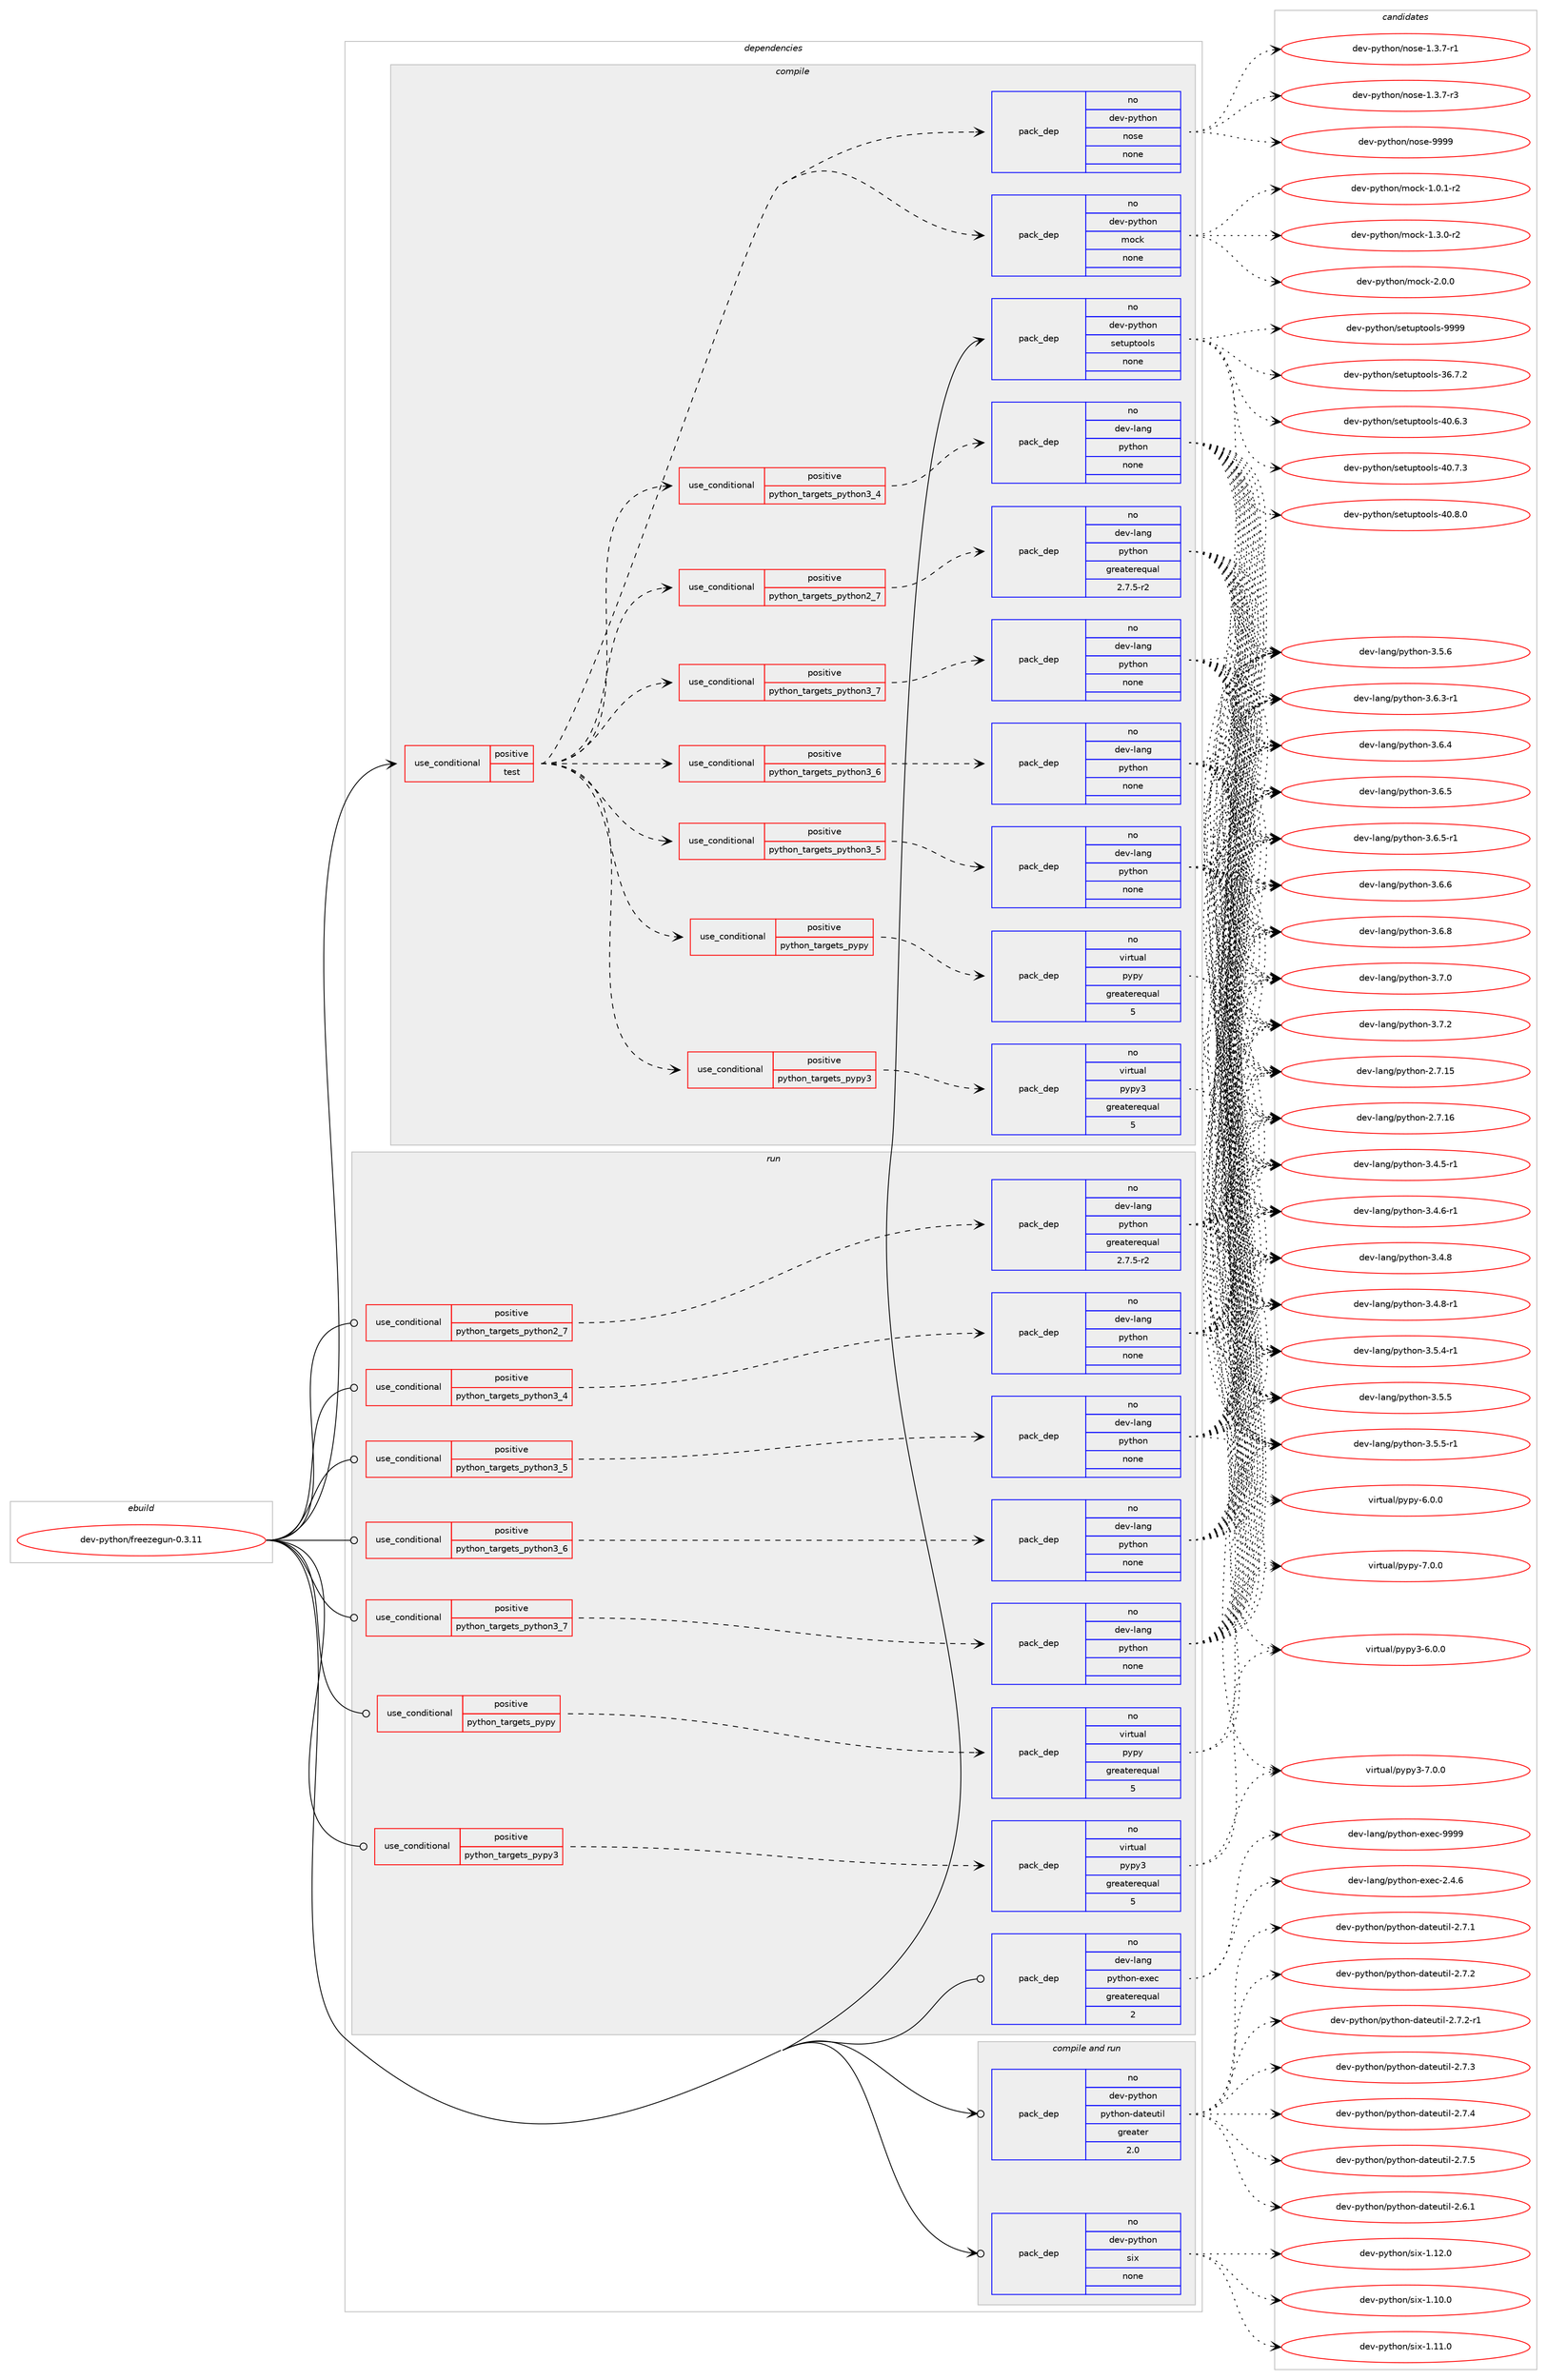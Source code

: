 digraph prolog {

# *************
# Graph options
# *************

newrank=true;
concentrate=true;
compound=true;
graph [rankdir=LR,fontname=Helvetica,fontsize=10,ranksep=1.5];#, ranksep=2.5, nodesep=0.2];
edge  [arrowhead=vee];
node  [fontname=Helvetica,fontsize=10];

# **********
# The ebuild
# **********

subgraph cluster_leftcol {
color=gray;
rank=same;
label=<<i>ebuild</i>>;
id [label="dev-python/freezegun-0.3.11", color=red, width=4, href="../dev-python/freezegun-0.3.11.svg"];
}

# ****************
# The dependencies
# ****************

subgraph cluster_midcol {
color=gray;
label=<<i>dependencies</i>>;
subgraph cluster_compile {
fillcolor="#eeeeee";
style=filled;
label=<<i>compile</i>>;
subgraph cond374688 {
dependency1410387 [label=<<TABLE BORDER="0" CELLBORDER="1" CELLSPACING="0" CELLPADDING="4"><TR><TD ROWSPAN="3" CELLPADDING="10">use_conditional</TD></TR><TR><TD>positive</TD></TR><TR><TD>test</TD></TR></TABLE>>, shape=none, color=red];
subgraph cond374689 {
dependency1410388 [label=<<TABLE BORDER="0" CELLBORDER="1" CELLSPACING="0" CELLPADDING="4"><TR><TD ROWSPAN="3" CELLPADDING="10">use_conditional</TD></TR><TR><TD>positive</TD></TR><TR><TD>python_targets_pypy</TD></TR></TABLE>>, shape=none, color=red];
subgraph pack1012440 {
dependency1410389 [label=<<TABLE BORDER="0" CELLBORDER="1" CELLSPACING="0" CELLPADDING="4" WIDTH="220"><TR><TD ROWSPAN="6" CELLPADDING="30">pack_dep</TD></TR><TR><TD WIDTH="110">no</TD></TR><TR><TD>virtual</TD></TR><TR><TD>pypy</TD></TR><TR><TD>greaterequal</TD></TR><TR><TD>5</TD></TR></TABLE>>, shape=none, color=blue];
}
dependency1410388:e -> dependency1410389:w [weight=20,style="dashed",arrowhead="vee"];
}
dependency1410387:e -> dependency1410388:w [weight=20,style="dashed",arrowhead="vee"];
subgraph cond374690 {
dependency1410390 [label=<<TABLE BORDER="0" CELLBORDER="1" CELLSPACING="0" CELLPADDING="4"><TR><TD ROWSPAN="3" CELLPADDING="10">use_conditional</TD></TR><TR><TD>positive</TD></TR><TR><TD>python_targets_pypy3</TD></TR></TABLE>>, shape=none, color=red];
subgraph pack1012441 {
dependency1410391 [label=<<TABLE BORDER="0" CELLBORDER="1" CELLSPACING="0" CELLPADDING="4" WIDTH="220"><TR><TD ROWSPAN="6" CELLPADDING="30">pack_dep</TD></TR><TR><TD WIDTH="110">no</TD></TR><TR><TD>virtual</TD></TR><TR><TD>pypy3</TD></TR><TR><TD>greaterequal</TD></TR><TR><TD>5</TD></TR></TABLE>>, shape=none, color=blue];
}
dependency1410390:e -> dependency1410391:w [weight=20,style="dashed",arrowhead="vee"];
}
dependency1410387:e -> dependency1410390:w [weight=20,style="dashed",arrowhead="vee"];
subgraph cond374691 {
dependency1410392 [label=<<TABLE BORDER="0" CELLBORDER="1" CELLSPACING="0" CELLPADDING="4"><TR><TD ROWSPAN="3" CELLPADDING="10">use_conditional</TD></TR><TR><TD>positive</TD></TR><TR><TD>python_targets_python2_7</TD></TR></TABLE>>, shape=none, color=red];
subgraph pack1012442 {
dependency1410393 [label=<<TABLE BORDER="0" CELLBORDER="1" CELLSPACING="0" CELLPADDING="4" WIDTH="220"><TR><TD ROWSPAN="6" CELLPADDING="30">pack_dep</TD></TR><TR><TD WIDTH="110">no</TD></TR><TR><TD>dev-lang</TD></TR><TR><TD>python</TD></TR><TR><TD>greaterequal</TD></TR><TR><TD>2.7.5-r2</TD></TR></TABLE>>, shape=none, color=blue];
}
dependency1410392:e -> dependency1410393:w [weight=20,style="dashed",arrowhead="vee"];
}
dependency1410387:e -> dependency1410392:w [weight=20,style="dashed",arrowhead="vee"];
subgraph cond374692 {
dependency1410394 [label=<<TABLE BORDER="0" CELLBORDER="1" CELLSPACING="0" CELLPADDING="4"><TR><TD ROWSPAN="3" CELLPADDING="10">use_conditional</TD></TR><TR><TD>positive</TD></TR><TR><TD>python_targets_python3_4</TD></TR></TABLE>>, shape=none, color=red];
subgraph pack1012443 {
dependency1410395 [label=<<TABLE BORDER="0" CELLBORDER="1" CELLSPACING="0" CELLPADDING="4" WIDTH="220"><TR><TD ROWSPAN="6" CELLPADDING="30">pack_dep</TD></TR><TR><TD WIDTH="110">no</TD></TR><TR><TD>dev-lang</TD></TR><TR><TD>python</TD></TR><TR><TD>none</TD></TR><TR><TD></TD></TR></TABLE>>, shape=none, color=blue];
}
dependency1410394:e -> dependency1410395:w [weight=20,style="dashed",arrowhead="vee"];
}
dependency1410387:e -> dependency1410394:w [weight=20,style="dashed",arrowhead="vee"];
subgraph cond374693 {
dependency1410396 [label=<<TABLE BORDER="0" CELLBORDER="1" CELLSPACING="0" CELLPADDING="4"><TR><TD ROWSPAN="3" CELLPADDING="10">use_conditional</TD></TR><TR><TD>positive</TD></TR><TR><TD>python_targets_python3_5</TD></TR></TABLE>>, shape=none, color=red];
subgraph pack1012444 {
dependency1410397 [label=<<TABLE BORDER="0" CELLBORDER="1" CELLSPACING="0" CELLPADDING="4" WIDTH="220"><TR><TD ROWSPAN="6" CELLPADDING="30">pack_dep</TD></TR><TR><TD WIDTH="110">no</TD></TR><TR><TD>dev-lang</TD></TR><TR><TD>python</TD></TR><TR><TD>none</TD></TR><TR><TD></TD></TR></TABLE>>, shape=none, color=blue];
}
dependency1410396:e -> dependency1410397:w [weight=20,style="dashed",arrowhead="vee"];
}
dependency1410387:e -> dependency1410396:w [weight=20,style="dashed",arrowhead="vee"];
subgraph cond374694 {
dependency1410398 [label=<<TABLE BORDER="0" CELLBORDER="1" CELLSPACING="0" CELLPADDING="4"><TR><TD ROWSPAN="3" CELLPADDING="10">use_conditional</TD></TR><TR><TD>positive</TD></TR><TR><TD>python_targets_python3_6</TD></TR></TABLE>>, shape=none, color=red];
subgraph pack1012445 {
dependency1410399 [label=<<TABLE BORDER="0" CELLBORDER="1" CELLSPACING="0" CELLPADDING="4" WIDTH="220"><TR><TD ROWSPAN="6" CELLPADDING="30">pack_dep</TD></TR><TR><TD WIDTH="110">no</TD></TR><TR><TD>dev-lang</TD></TR><TR><TD>python</TD></TR><TR><TD>none</TD></TR><TR><TD></TD></TR></TABLE>>, shape=none, color=blue];
}
dependency1410398:e -> dependency1410399:w [weight=20,style="dashed",arrowhead="vee"];
}
dependency1410387:e -> dependency1410398:w [weight=20,style="dashed",arrowhead="vee"];
subgraph cond374695 {
dependency1410400 [label=<<TABLE BORDER="0" CELLBORDER="1" CELLSPACING="0" CELLPADDING="4"><TR><TD ROWSPAN="3" CELLPADDING="10">use_conditional</TD></TR><TR><TD>positive</TD></TR><TR><TD>python_targets_python3_7</TD></TR></TABLE>>, shape=none, color=red];
subgraph pack1012446 {
dependency1410401 [label=<<TABLE BORDER="0" CELLBORDER="1" CELLSPACING="0" CELLPADDING="4" WIDTH="220"><TR><TD ROWSPAN="6" CELLPADDING="30">pack_dep</TD></TR><TR><TD WIDTH="110">no</TD></TR><TR><TD>dev-lang</TD></TR><TR><TD>python</TD></TR><TR><TD>none</TD></TR><TR><TD></TD></TR></TABLE>>, shape=none, color=blue];
}
dependency1410400:e -> dependency1410401:w [weight=20,style="dashed",arrowhead="vee"];
}
dependency1410387:e -> dependency1410400:w [weight=20,style="dashed",arrowhead="vee"];
subgraph pack1012447 {
dependency1410402 [label=<<TABLE BORDER="0" CELLBORDER="1" CELLSPACING="0" CELLPADDING="4" WIDTH="220"><TR><TD ROWSPAN="6" CELLPADDING="30">pack_dep</TD></TR><TR><TD WIDTH="110">no</TD></TR><TR><TD>dev-python</TD></TR><TR><TD>mock</TD></TR><TR><TD>none</TD></TR><TR><TD></TD></TR></TABLE>>, shape=none, color=blue];
}
dependency1410387:e -> dependency1410402:w [weight=20,style="dashed",arrowhead="vee"];
subgraph pack1012448 {
dependency1410403 [label=<<TABLE BORDER="0" CELLBORDER="1" CELLSPACING="0" CELLPADDING="4" WIDTH="220"><TR><TD ROWSPAN="6" CELLPADDING="30">pack_dep</TD></TR><TR><TD WIDTH="110">no</TD></TR><TR><TD>dev-python</TD></TR><TR><TD>nose</TD></TR><TR><TD>none</TD></TR><TR><TD></TD></TR></TABLE>>, shape=none, color=blue];
}
dependency1410387:e -> dependency1410403:w [weight=20,style="dashed",arrowhead="vee"];
}
id:e -> dependency1410387:w [weight=20,style="solid",arrowhead="vee"];
subgraph pack1012449 {
dependency1410404 [label=<<TABLE BORDER="0" CELLBORDER="1" CELLSPACING="0" CELLPADDING="4" WIDTH="220"><TR><TD ROWSPAN="6" CELLPADDING="30">pack_dep</TD></TR><TR><TD WIDTH="110">no</TD></TR><TR><TD>dev-python</TD></TR><TR><TD>setuptools</TD></TR><TR><TD>none</TD></TR><TR><TD></TD></TR></TABLE>>, shape=none, color=blue];
}
id:e -> dependency1410404:w [weight=20,style="solid",arrowhead="vee"];
}
subgraph cluster_compileandrun {
fillcolor="#eeeeee";
style=filled;
label=<<i>compile and run</i>>;
subgraph pack1012450 {
dependency1410405 [label=<<TABLE BORDER="0" CELLBORDER="1" CELLSPACING="0" CELLPADDING="4" WIDTH="220"><TR><TD ROWSPAN="6" CELLPADDING="30">pack_dep</TD></TR><TR><TD WIDTH="110">no</TD></TR><TR><TD>dev-python</TD></TR><TR><TD>python-dateutil</TD></TR><TR><TD>greater</TD></TR><TR><TD>2.0</TD></TR></TABLE>>, shape=none, color=blue];
}
id:e -> dependency1410405:w [weight=20,style="solid",arrowhead="odotvee"];
subgraph pack1012451 {
dependency1410406 [label=<<TABLE BORDER="0" CELLBORDER="1" CELLSPACING="0" CELLPADDING="4" WIDTH="220"><TR><TD ROWSPAN="6" CELLPADDING="30">pack_dep</TD></TR><TR><TD WIDTH="110">no</TD></TR><TR><TD>dev-python</TD></TR><TR><TD>six</TD></TR><TR><TD>none</TD></TR><TR><TD></TD></TR></TABLE>>, shape=none, color=blue];
}
id:e -> dependency1410406:w [weight=20,style="solid",arrowhead="odotvee"];
}
subgraph cluster_run {
fillcolor="#eeeeee";
style=filled;
label=<<i>run</i>>;
subgraph cond374696 {
dependency1410407 [label=<<TABLE BORDER="0" CELLBORDER="1" CELLSPACING="0" CELLPADDING="4"><TR><TD ROWSPAN="3" CELLPADDING="10">use_conditional</TD></TR><TR><TD>positive</TD></TR><TR><TD>python_targets_pypy</TD></TR></TABLE>>, shape=none, color=red];
subgraph pack1012452 {
dependency1410408 [label=<<TABLE BORDER="0" CELLBORDER="1" CELLSPACING="0" CELLPADDING="4" WIDTH="220"><TR><TD ROWSPAN="6" CELLPADDING="30">pack_dep</TD></TR><TR><TD WIDTH="110">no</TD></TR><TR><TD>virtual</TD></TR><TR><TD>pypy</TD></TR><TR><TD>greaterequal</TD></TR><TR><TD>5</TD></TR></TABLE>>, shape=none, color=blue];
}
dependency1410407:e -> dependency1410408:w [weight=20,style="dashed",arrowhead="vee"];
}
id:e -> dependency1410407:w [weight=20,style="solid",arrowhead="odot"];
subgraph cond374697 {
dependency1410409 [label=<<TABLE BORDER="0" CELLBORDER="1" CELLSPACING="0" CELLPADDING="4"><TR><TD ROWSPAN="3" CELLPADDING="10">use_conditional</TD></TR><TR><TD>positive</TD></TR><TR><TD>python_targets_pypy3</TD></TR></TABLE>>, shape=none, color=red];
subgraph pack1012453 {
dependency1410410 [label=<<TABLE BORDER="0" CELLBORDER="1" CELLSPACING="0" CELLPADDING="4" WIDTH="220"><TR><TD ROWSPAN="6" CELLPADDING="30">pack_dep</TD></TR><TR><TD WIDTH="110">no</TD></TR><TR><TD>virtual</TD></TR><TR><TD>pypy3</TD></TR><TR><TD>greaterequal</TD></TR><TR><TD>5</TD></TR></TABLE>>, shape=none, color=blue];
}
dependency1410409:e -> dependency1410410:w [weight=20,style="dashed",arrowhead="vee"];
}
id:e -> dependency1410409:w [weight=20,style="solid",arrowhead="odot"];
subgraph cond374698 {
dependency1410411 [label=<<TABLE BORDER="0" CELLBORDER="1" CELLSPACING="0" CELLPADDING="4"><TR><TD ROWSPAN="3" CELLPADDING="10">use_conditional</TD></TR><TR><TD>positive</TD></TR><TR><TD>python_targets_python2_7</TD></TR></TABLE>>, shape=none, color=red];
subgraph pack1012454 {
dependency1410412 [label=<<TABLE BORDER="0" CELLBORDER="1" CELLSPACING="0" CELLPADDING="4" WIDTH="220"><TR><TD ROWSPAN="6" CELLPADDING="30">pack_dep</TD></TR><TR><TD WIDTH="110">no</TD></TR><TR><TD>dev-lang</TD></TR><TR><TD>python</TD></TR><TR><TD>greaterequal</TD></TR><TR><TD>2.7.5-r2</TD></TR></TABLE>>, shape=none, color=blue];
}
dependency1410411:e -> dependency1410412:w [weight=20,style="dashed",arrowhead="vee"];
}
id:e -> dependency1410411:w [weight=20,style="solid",arrowhead="odot"];
subgraph cond374699 {
dependency1410413 [label=<<TABLE BORDER="0" CELLBORDER="1" CELLSPACING="0" CELLPADDING="4"><TR><TD ROWSPAN="3" CELLPADDING="10">use_conditional</TD></TR><TR><TD>positive</TD></TR><TR><TD>python_targets_python3_4</TD></TR></TABLE>>, shape=none, color=red];
subgraph pack1012455 {
dependency1410414 [label=<<TABLE BORDER="0" CELLBORDER="1" CELLSPACING="0" CELLPADDING="4" WIDTH="220"><TR><TD ROWSPAN="6" CELLPADDING="30">pack_dep</TD></TR><TR><TD WIDTH="110">no</TD></TR><TR><TD>dev-lang</TD></TR><TR><TD>python</TD></TR><TR><TD>none</TD></TR><TR><TD></TD></TR></TABLE>>, shape=none, color=blue];
}
dependency1410413:e -> dependency1410414:w [weight=20,style="dashed",arrowhead="vee"];
}
id:e -> dependency1410413:w [weight=20,style="solid",arrowhead="odot"];
subgraph cond374700 {
dependency1410415 [label=<<TABLE BORDER="0" CELLBORDER="1" CELLSPACING="0" CELLPADDING="4"><TR><TD ROWSPAN="3" CELLPADDING="10">use_conditional</TD></TR><TR><TD>positive</TD></TR><TR><TD>python_targets_python3_5</TD></TR></TABLE>>, shape=none, color=red];
subgraph pack1012456 {
dependency1410416 [label=<<TABLE BORDER="0" CELLBORDER="1" CELLSPACING="0" CELLPADDING="4" WIDTH="220"><TR><TD ROWSPAN="6" CELLPADDING="30">pack_dep</TD></TR><TR><TD WIDTH="110">no</TD></TR><TR><TD>dev-lang</TD></TR><TR><TD>python</TD></TR><TR><TD>none</TD></TR><TR><TD></TD></TR></TABLE>>, shape=none, color=blue];
}
dependency1410415:e -> dependency1410416:w [weight=20,style="dashed",arrowhead="vee"];
}
id:e -> dependency1410415:w [weight=20,style="solid",arrowhead="odot"];
subgraph cond374701 {
dependency1410417 [label=<<TABLE BORDER="0" CELLBORDER="1" CELLSPACING="0" CELLPADDING="4"><TR><TD ROWSPAN="3" CELLPADDING="10">use_conditional</TD></TR><TR><TD>positive</TD></TR><TR><TD>python_targets_python3_6</TD></TR></TABLE>>, shape=none, color=red];
subgraph pack1012457 {
dependency1410418 [label=<<TABLE BORDER="0" CELLBORDER="1" CELLSPACING="0" CELLPADDING="4" WIDTH="220"><TR><TD ROWSPAN="6" CELLPADDING="30">pack_dep</TD></TR><TR><TD WIDTH="110">no</TD></TR><TR><TD>dev-lang</TD></TR><TR><TD>python</TD></TR><TR><TD>none</TD></TR><TR><TD></TD></TR></TABLE>>, shape=none, color=blue];
}
dependency1410417:e -> dependency1410418:w [weight=20,style="dashed",arrowhead="vee"];
}
id:e -> dependency1410417:w [weight=20,style="solid",arrowhead="odot"];
subgraph cond374702 {
dependency1410419 [label=<<TABLE BORDER="0" CELLBORDER="1" CELLSPACING="0" CELLPADDING="4"><TR><TD ROWSPAN="3" CELLPADDING="10">use_conditional</TD></TR><TR><TD>positive</TD></TR><TR><TD>python_targets_python3_7</TD></TR></TABLE>>, shape=none, color=red];
subgraph pack1012458 {
dependency1410420 [label=<<TABLE BORDER="0" CELLBORDER="1" CELLSPACING="0" CELLPADDING="4" WIDTH="220"><TR><TD ROWSPAN="6" CELLPADDING="30">pack_dep</TD></TR><TR><TD WIDTH="110">no</TD></TR><TR><TD>dev-lang</TD></TR><TR><TD>python</TD></TR><TR><TD>none</TD></TR><TR><TD></TD></TR></TABLE>>, shape=none, color=blue];
}
dependency1410419:e -> dependency1410420:w [weight=20,style="dashed",arrowhead="vee"];
}
id:e -> dependency1410419:w [weight=20,style="solid",arrowhead="odot"];
subgraph pack1012459 {
dependency1410421 [label=<<TABLE BORDER="0" CELLBORDER="1" CELLSPACING="0" CELLPADDING="4" WIDTH="220"><TR><TD ROWSPAN="6" CELLPADDING="30">pack_dep</TD></TR><TR><TD WIDTH="110">no</TD></TR><TR><TD>dev-lang</TD></TR><TR><TD>python-exec</TD></TR><TR><TD>greaterequal</TD></TR><TR><TD>2</TD></TR></TABLE>>, shape=none, color=blue];
}
id:e -> dependency1410421:w [weight=20,style="solid",arrowhead="odot"];
}
}

# **************
# The candidates
# **************

subgraph cluster_choices {
rank=same;
color=gray;
label=<<i>candidates</i>>;

subgraph choice1012440 {
color=black;
nodesep=1;
choice1181051141161179710847112121112121455446484648 [label="virtual/pypy-6.0.0", color=red, width=4,href="../virtual/pypy-6.0.0.svg"];
choice1181051141161179710847112121112121455546484648 [label="virtual/pypy-7.0.0", color=red, width=4,href="../virtual/pypy-7.0.0.svg"];
dependency1410389:e -> choice1181051141161179710847112121112121455446484648:w [style=dotted,weight="100"];
dependency1410389:e -> choice1181051141161179710847112121112121455546484648:w [style=dotted,weight="100"];
}
subgraph choice1012441 {
color=black;
nodesep=1;
choice118105114116117971084711212111212151455446484648 [label="virtual/pypy3-6.0.0", color=red, width=4,href="../virtual/pypy3-6.0.0.svg"];
choice118105114116117971084711212111212151455546484648 [label="virtual/pypy3-7.0.0", color=red, width=4,href="../virtual/pypy3-7.0.0.svg"];
dependency1410391:e -> choice118105114116117971084711212111212151455446484648:w [style=dotted,weight="100"];
dependency1410391:e -> choice118105114116117971084711212111212151455546484648:w [style=dotted,weight="100"];
}
subgraph choice1012442 {
color=black;
nodesep=1;
choice10010111845108971101034711212111610411111045504655464953 [label="dev-lang/python-2.7.15", color=red, width=4,href="../dev-lang/python-2.7.15.svg"];
choice10010111845108971101034711212111610411111045504655464954 [label="dev-lang/python-2.7.16", color=red, width=4,href="../dev-lang/python-2.7.16.svg"];
choice1001011184510897110103471121211161041111104551465246534511449 [label="dev-lang/python-3.4.5-r1", color=red, width=4,href="../dev-lang/python-3.4.5-r1.svg"];
choice1001011184510897110103471121211161041111104551465246544511449 [label="dev-lang/python-3.4.6-r1", color=red, width=4,href="../dev-lang/python-3.4.6-r1.svg"];
choice100101118451089711010347112121116104111110455146524656 [label="dev-lang/python-3.4.8", color=red, width=4,href="../dev-lang/python-3.4.8.svg"];
choice1001011184510897110103471121211161041111104551465246564511449 [label="dev-lang/python-3.4.8-r1", color=red, width=4,href="../dev-lang/python-3.4.8-r1.svg"];
choice1001011184510897110103471121211161041111104551465346524511449 [label="dev-lang/python-3.5.4-r1", color=red, width=4,href="../dev-lang/python-3.5.4-r1.svg"];
choice100101118451089711010347112121116104111110455146534653 [label="dev-lang/python-3.5.5", color=red, width=4,href="../dev-lang/python-3.5.5.svg"];
choice1001011184510897110103471121211161041111104551465346534511449 [label="dev-lang/python-3.5.5-r1", color=red, width=4,href="../dev-lang/python-3.5.5-r1.svg"];
choice100101118451089711010347112121116104111110455146534654 [label="dev-lang/python-3.5.6", color=red, width=4,href="../dev-lang/python-3.5.6.svg"];
choice1001011184510897110103471121211161041111104551465446514511449 [label="dev-lang/python-3.6.3-r1", color=red, width=4,href="../dev-lang/python-3.6.3-r1.svg"];
choice100101118451089711010347112121116104111110455146544652 [label="dev-lang/python-3.6.4", color=red, width=4,href="../dev-lang/python-3.6.4.svg"];
choice100101118451089711010347112121116104111110455146544653 [label="dev-lang/python-3.6.5", color=red, width=4,href="../dev-lang/python-3.6.5.svg"];
choice1001011184510897110103471121211161041111104551465446534511449 [label="dev-lang/python-3.6.5-r1", color=red, width=4,href="../dev-lang/python-3.6.5-r1.svg"];
choice100101118451089711010347112121116104111110455146544654 [label="dev-lang/python-3.6.6", color=red, width=4,href="../dev-lang/python-3.6.6.svg"];
choice100101118451089711010347112121116104111110455146544656 [label="dev-lang/python-3.6.8", color=red, width=4,href="../dev-lang/python-3.6.8.svg"];
choice100101118451089711010347112121116104111110455146554648 [label="dev-lang/python-3.7.0", color=red, width=4,href="../dev-lang/python-3.7.0.svg"];
choice100101118451089711010347112121116104111110455146554650 [label="dev-lang/python-3.7.2", color=red, width=4,href="../dev-lang/python-3.7.2.svg"];
dependency1410393:e -> choice10010111845108971101034711212111610411111045504655464953:w [style=dotted,weight="100"];
dependency1410393:e -> choice10010111845108971101034711212111610411111045504655464954:w [style=dotted,weight="100"];
dependency1410393:e -> choice1001011184510897110103471121211161041111104551465246534511449:w [style=dotted,weight="100"];
dependency1410393:e -> choice1001011184510897110103471121211161041111104551465246544511449:w [style=dotted,weight="100"];
dependency1410393:e -> choice100101118451089711010347112121116104111110455146524656:w [style=dotted,weight="100"];
dependency1410393:e -> choice1001011184510897110103471121211161041111104551465246564511449:w [style=dotted,weight="100"];
dependency1410393:e -> choice1001011184510897110103471121211161041111104551465346524511449:w [style=dotted,weight="100"];
dependency1410393:e -> choice100101118451089711010347112121116104111110455146534653:w [style=dotted,weight="100"];
dependency1410393:e -> choice1001011184510897110103471121211161041111104551465346534511449:w [style=dotted,weight="100"];
dependency1410393:e -> choice100101118451089711010347112121116104111110455146534654:w [style=dotted,weight="100"];
dependency1410393:e -> choice1001011184510897110103471121211161041111104551465446514511449:w [style=dotted,weight="100"];
dependency1410393:e -> choice100101118451089711010347112121116104111110455146544652:w [style=dotted,weight="100"];
dependency1410393:e -> choice100101118451089711010347112121116104111110455146544653:w [style=dotted,weight="100"];
dependency1410393:e -> choice1001011184510897110103471121211161041111104551465446534511449:w [style=dotted,weight="100"];
dependency1410393:e -> choice100101118451089711010347112121116104111110455146544654:w [style=dotted,weight="100"];
dependency1410393:e -> choice100101118451089711010347112121116104111110455146544656:w [style=dotted,weight="100"];
dependency1410393:e -> choice100101118451089711010347112121116104111110455146554648:w [style=dotted,weight="100"];
dependency1410393:e -> choice100101118451089711010347112121116104111110455146554650:w [style=dotted,weight="100"];
}
subgraph choice1012443 {
color=black;
nodesep=1;
choice10010111845108971101034711212111610411111045504655464953 [label="dev-lang/python-2.7.15", color=red, width=4,href="../dev-lang/python-2.7.15.svg"];
choice10010111845108971101034711212111610411111045504655464954 [label="dev-lang/python-2.7.16", color=red, width=4,href="../dev-lang/python-2.7.16.svg"];
choice1001011184510897110103471121211161041111104551465246534511449 [label="dev-lang/python-3.4.5-r1", color=red, width=4,href="../dev-lang/python-3.4.5-r1.svg"];
choice1001011184510897110103471121211161041111104551465246544511449 [label="dev-lang/python-3.4.6-r1", color=red, width=4,href="../dev-lang/python-3.4.6-r1.svg"];
choice100101118451089711010347112121116104111110455146524656 [label="dev-lang/python-3.4.8", color=red, width=4,href="../dev-lang/python-3.4.8.svg"];
choice1001011184510897110103471121211161041111104551465246564511449 [label="dev-lang/python-3.4.8-r1", color=red, width=4,href="../dev-lang/python-3.4.8-r1.svg"];
choice1001011184510897110103471121211161041111104551465346524511449 [label="dev-lang/python-3.5.4-r1", color=red, width=4,href="../dev-lang/python-3.5.4-r1.svg"];
choice100101118451089711010347112121116104111110455146534653 [label="dev-lang/python-3.5.5", color=red, width=4,href="../dev-lang/python-3.5.5.svg"];
choice1001011184510897110103471121211161041111104551465346534511449 [label="dev-lang/python-3.5.5-r1", color=red, width=4,href="../dev-lang/python-3.5.5-r1.svg"];
choice100101118451089711010347112121116104111110455146534654 [label="dev-lang/python-3.5.6", color=red, width=4,href="../dev-lang/python-3.5.6.svg"];
choice1001011184510897110103471121211161041111104551465446514511449 [label="dev-lang/python-3.6.3-r1", color=red, width=4,href="../dev-lang/python-3.6.3-r1.svg"];
choice100101118451089711010347112121116104111110455146544652 [label="dev-lang/python-3.6.4", color=red, width=4,href="../dev-lang/python-3.6.4.svg"];
choice100101118451089711010347112121116104111110455146544653 [label="dev-lang/python-3.6.5", color=red, width=4,href="../dev-lang/python-3.6.5.svg"];
choice1001011184510897110103471121211161041111104551465446534511449 [label="dev-lang/python-3.6.5-r1", color=red, width=4,href="../dev-lang/python-3.6.5-r1.svg"];
choice100101118451089711010347112121116104111110455146544654 [label="dev-lang/python-3.6.6", color=red, width=4,href="../dev-lang/python-3.6.6.svg"];
choice100101118451089711010347112121116104111110455146544656 [label="dev-lang/python-3.6.8", color=red, width=4,href="../dev-lang/python-3.6.8.svg"];
choice100101118451089711010347112121116104111110455146554648 [label="dev-lang/python-3.7.0", color=red, width=4,href="../dev-lang/python-3.7.0.svg"];
choice100101118451089711010347112121116104111110455146554650 [label="dev-lang/python-3.7.2", color=red, width=4,href="../dev-lang/python-3.7.2.svg"];
dependency1410395:e -> choice10010111845108971101034711212111610411111045504655464953:w [style=dotted,weight="100"];
dependency1410395:e -> choice10010111845108971101034711212111610411111045504655464954:w [style=dotted,weight="100"];
dependency1410395:e -> choice1001011184510897110103471121211161041111104551465246534511449:w [style=dotted,weight="100"];
dependency1410395:e -> choice1001011184510897110103471121211161041111104551465246544511449:w [style=dotted,weight="100"];
dependency1410395:e -> choice100101118451089711010347112121116104111110455146524656:w [style=dotted,weight="100"];
dependency1410395:e -> choice1001011184510897110103471121211161041111104551465246564511449:w [style=dotted,weight="100"];
dependency1410395:e -> choice1001011184510897110103471121211161041111104551465346524511449:w [style=dotted,weight="100"];
dependency1410395:e -> choice100101118451089711010347112121116104111110455146534653:w [style=dotted,weight="100"];
dependency1410395:e -> choice1001011184510897110103471121211161041111104551465346534511449:w [style=dotted,weight="100"];
dependency1410395:e -> choice100101118451089711010347112121116104111110455146534654:w [style=dotted,weight="100"];
dependency1410395:e -> choice1001011184510897110103471121211161041111104551465446514511449:w [style=dotted,weight="100"];
dependency1410395:e -> choice100101118451089711010347112121116104111110455146544652:w [style=dotted,weight="100"];
dependency1410395:e -> choice100101118451089711010347112121116104111110455146544653:w [style=dotted,weight="100"];
dependency1410395:e -> choice1001011184510897110103471121211161041111104551465446534511449:w [style=dotted,weight="100"];
dependency1410395:e -> choice100101118451089711010347112121116104111110455146544654:w [style=dotted,weight="100"];
dependency1410395:e -> choice100101118451089711010347112121116104111110455146544656:w [style=dotted,weight="100"];
dependency1410395:e -> choice100101118451089711010347112121116104111110455146554648:w [style=dotted,weight="100"];
dependency1410395:e -> choice100101118451089711010347112121116104111110455146554650:w [style=dotted,weight="100"];
}
subgraph choice1012444 {
color=black;
nodesep=1;
choice10010111845108971101034711212111610411111045504655464953 [label="dev-lang/python-2.7.15", color=red, width=4,href="../dev-lang/python-2.7.15.svg"];
choice10010111845108971101034711212111610411111045504655464954 [label="dev-lang/python-2.7.16", color=red, width=4,href="../dev-lang/python-2.7.16.svg"];
choice1001011184510897110103471121211161041111104551465246534511449 [label="dev-lang/python-3.4.5-r1", color=red, width=4,href="../dev-lang/python-3.4.5-r1.svg"];
choice1001011184510897110103471121211161041111104551465246544511449 [label="dev-lang/python-3.4.6-r1", color=red, width=4,href="../dev-lang/python-3.4.6-r1.svg"];
choice100101118451089711010347112121116104111110455146524656 [label="dev-lang/python-3.4.8", color=red, width=4,href="../dev-lang/python-3.4.8.svg"];
choice1001011184510897110103471121211161041111104551465246564511449 [label="dev-lang/python-3.4.8-r1", color=red, width=4,href="../dev-lang/python-3.4.8-r1.svg"];
choice1001011184510897110103471121211161041111104551465346524511449 [label="dev-lang/python-3.5.4-r1", color=red, width=4,href="../dev-lang/python-3.5.4-r1.svg"];
choice100101118451089711010347112121116104111110455146534653 [label="dev-lang/python-3.5.5", color=red, width=4,href="../dev-lang/python-3.5.5.svg"];
choice1001011184510897110103471121211161041111104551465346534511449 [label="dev-lang/python-3.5.5-r1", color=red, width=4,href="../dev-lang/python-3.5.5-r1.svg"];
choice100101118451089711010347112121116104111110455146534654 [label="dev-lang/python-3.5.6", color=red, width=4,href="../dev-lang/python-3.5.6.svg"];
choice1001011184510897110103471121211161041111104551465446514511449 [label="dev-lang/python-3.6.3-r1", color=red, width=4,href="../dev-lang/python-3.6.3-r1.svg"];
choice100101118451089711010347112121116104111110455146544652 [label="dev-lang/python-3.6.4", color=red, width=4,href="../dev-lang/python-3.6.4.svg"];
choice100101118451089711010347112121116104111110455146544653 [label="dev-lang/python-3.6.5", color=red, width=4,href="../dev-lang/python-3.6.5.svg"];
choice1001011184510897110103471121211161041111104551465446534511449 [label="dev-lang/python-3.6.5-r1", color=red, width=4,href="../dev-lang/python-3.6.5-r1.svg"];
choice100101118451089711010347112121116104111110455146544654 [label="dev-lang/python-3.6.6", color=red, width=4,href="../dev-lang/python-3.6.6.svg"];
choice100101118451089711010347112121116104111110455146544656 [label="dev-lang/python-3.6.8", color=red, width=4,href="../dev-lang/python-3.6.8.svg"];
choice100101118451089711010347112121116104111110455146554648 [label="dev-lang/python-3.7.0", color=red, width=4,href="../dev-lang/python-3.7.0.svg"];
choice100101118451089711010347112121116104111110455146554650 [label="dev-lang/python-3.7.2", color=red, width=4,href="../dev-lang/python-3.7.2.svg"];
dependency1410397:e -> choice10010111845108971101034711212111610411111045504655464953:w [style=dotted,weight="100"];
dependency1410397:e -> choice10010111845108971101034711212111610411111045504655464954:w [style=dotted,weight="100"];
dependency1410397:e -> choice1001011184510897110103471121211161041111104551465246534511449:w [style=dotted,weight="100"];
dependency1410397:e -> choice1001011184510897110103471121211161041111104551465246544511449:w [style=dotted,weight="100"];
dependency1410397:e -> choice100101118451089711010347112121116104111110455146524656:w [style=dotted,weight="100"];
dependency1410397:e -> choice1001011184510897110103471121211161041111104551465246564511449:w [style=dotted,weight="100"];
dependency1410397:e -> choice1001011184510897110103471121211161041111104551465346524511449:w [style=dotted,weight="100"];
dependency1410397:e -> choice100101118451089711010347112121116104111110455146534653:w [style=dotted,weight="100"];
dependency1410397:e -> choice1001011184510897110103471121211161041111104551465346534511449:w [style=dotted,weight="100"];
dependency1410397:e -> choice100101118451089711010347112121116104111110455146534654:w [style=dotted,weight="100"];
dependency1410397:e -> choice1001011184510897110103471121211161041111104551465446514511449:w [style=dotted,weight="100"];
dependency1410397:e -> choice100101118451089711010347112121116104111110455146544652:w [style=dotted,weight="100"];
dependency1410397:e -> choice100101118451089711010347112121116104111110455146544653:w [style=dotted,weight="100"];
dependency1410397:e -> choice1001011184510897110103471121211161041111104551465446534511449:w [style=dotted,weight="100"];
dependency1410397:e -> choice100101118451089711010347112121116104111110455146544654:w [style=dotted,weight="100"];
dependency1410397:e -> choice100101118451089711010347112121116104111110455146544656:w [style=dotted,weight="100"];
dependency1410397:e -> choice100101118451089711010347112121116104111110455146554648:w [style=dotted,weight="100"];
dependency1410397:e -> choice100101118451089711010347112121116104111110455146554650:w [style=dotted,weight="100"];
}
subgraph choice1012445 {
color=black;
nodesep=1;
choice10010111845108971101034711212111610411111045504655464953 [label="dev-lang/python-2.7.15", color=red, width=4,href="../dev-lang/python-2.7.15.svg"];
choice10010111845108971101034711212111610411111045504655464954 [label="dev-lang/python-2.7.16", color=red, width=4,href="../dev-lang/python-2.7.16.svg"];
choice1001011184510897110103471121211161041111104551465246534511449 [label="dev-lang/python-3.4.5-r1", color=red, width=4,href="../dev-lang/python-3.4.5-r1.svg"];
choice1001011184510897110103471121211161041111104551465246544511449 [label="dev-lang/python-3.4.6-r1", color=red, width=4,href="../dev-lang/python-3.4.6-r1.svg"];
choice100101118451089711010347112121116104111110455146524656 [label="dev-lang/python-3.4.8", color=red, width=4,href="../dev-lang/python-3.4.8.svg"];
choice1001011184510897110103471121211161041111104551465246564511449 [label="dev-lang/python-3.4.8-r1", color=red, width=4,href="../dev-lang/python-3.4.8-r1.svg"];
choice1001011184510897110103471121211161041111104551465346524511449 [label="dev-lang/python-3.5.4-r1", color=red, width=4,href="../dev-lang/python-3.5.4-r1.svg"];
choice100101118451089711010347112121116104111110455146534653 [label="dev-lang/python-3.5.5", color=red, width=4,href="../dev-lang/python-3.5.5.svg"];
choice1001011184510897110103471121211161041111104551465346534511449 [label="dev-lang/python-3.5.5-r1", color=red, width=4,href="../dev-lang/python-3.5.5-r1.svg"];
choice100101118451089711010347112121116104111110455146534654 [label="dev-lang/python-3.5.6", color=red, width=4,href="../dev-lang/python-3.5.6.svg"];
choice1001011184510897110103471121211161041111104551465446514511449 [label="dev-lang/python-3.6.3-r1", color=red, width=4,href="../dev-lang/python-3.6.3-r1.svg"];
choice100101118451089711010347112121116104111110455146544652 [label="dev-lang/python-3.6.4", color=red, width=4,href="../dev-lang/python-3.6.4.svg"];
choice100101118451089711010347112121116104111110455146544653 [label="dev-lang/python-3.6.5", color=red, width=4,href="../dev-lang/python-3.6.5.svg"];
choice1001011184510897110103471121211161041111104551465446534511449 [label="dev-lang/python-3.6.5-r1", color=red, width=4,href="../dev-lang/python-3.6.5-r1.svg"];
choice100101118451089711010347112121116104111110455146544654 [label="dev-lang/python-3.6.6", color=red, width=4,href="../dev-lang/python-3.6.6.svg"];
choice100101118451089711010347112121116104111110455146544656 [label="dev-lang/python-3.6.8", color=red, width=4,href="../dev-lang/python-3.6.8.svg"];
choice100101118451089711010347112121116104111110455146554648 [label="dev-lang/python-3.7.0", color=red, width=4,href="../dev-lang/python-3.7.0.svg"];
choice100101118451089711010347112121116104111110455146554650 [label="dev-lang/python-3.7.2", color=red, width=4,href="../dev-lang/python-3.7.2.svg"];
dependency1410399:e -> choice10010111845108971101034711212111610411111045504655464953:w [style=dotted,weight="100"];
dependency1410399:e -> choice10010111845108971101034711212111610411111045504655464954:w [style=dotted,weight="100"];
dependency1410399:e -> choice1001011184510897110103471121211161041111104551465246534511449:w [style=dotted,weight="100"];
dependency1410399:e -> choice1001011184510897110103471121211161041111104551465246544511449:w [style=dotted,weight="100"];
dependency1410399:e -> choice100101118451089711010347112121116104111110455146524656:w [style=dotted,weight="100"];
dependency1410399:e -> choice1001011184510897110103471121211161041111104551465246564511449:w [style=dotted,weight="100"];
dependency1410399:e -> choice1001011184510897110103471121211161041111104551465346524511449:w [style=dotted,weight="100"];
dependency1410399:e -> choice100101118451089711010347112121116104111110455146534653:w [style=dotted,weight="100"];
dependency1410399:e -> choice1001011184510897110103471121211161041111104551465346534511449:w [style=dotted,weight="100"];
dependency1410399:e -> choice100101118451089711010347112121116104111110455146534654:w [style=dotted,weight="100"];
dependency1410399:e -> choice1001011184510897110103471121211161041111104551465446514511449:w [style=dotted,weight="100"];
dependency1410399:e -> choice100101118451089711010347112121116104111110455146544652:w [style=dotted,weight="100"];
dependency1410399:e -> choice100101118451089711010347112121116104111110455146544653:w [style=dotted,weight="100"];
dependency1410399:e -> choice1001011184510897110103471121211161041111104551465446534511449:w [style=dotted,weight="100"];
dependency1410399:e -> choice100101118451089711010347112121116104111110455146544654:w [style=dotted,weight="100"];
dependency1410399:e -> choice100101118451089711010347112121116104111110455146544656:w [style=dotted,weight="100"];
dependency1410399:e -> choice100101118451089711010347112121116104111110455146554648:w [style=dotted,weight="100"];
dependency1410399:e -> choice100101118451089711010347112121116104111110455146554650:w [style=dotted,weight="100"];
}
subgraph choice1012446 {
color=black;
nodesep=1;
choice10010111845108971101034711212111610411111045504655464953 [label="dev-lang/python-2.7.15", color=red, width=4,href="../dev-lang/python-2.7.15.svg"];
choice10010111845108971101034711212111610411111045504655464954 [label="dev-lang/python-2.7.16", color=red, width=4,href="../dev-lang/python-2.7.16.svg"];
choice1001011184510897110103471121211161041111104551465246534511449 [label="dev-lang/python-3.4.5-r1", color=red, width=4,href="../dev-lang/python-3.4.5-r1.svg"];
choice1001011184510897110103471121211161041111104551465246544511449 [label="dev-lang/python-3.4.6-r1", color=red, width=4,href="../dev-lang/python-3.4.6-r1.svg"];
choice100101118451089711010347112121116104111110455146524656 [label="dev-lang/python-3.4.8", color=red, width=4,href="../dev-lang/python-3.4.8.svg"];
choice1001011184510897110103471121211161041111104551465246564511449 [label="dev-lang/python-3.4.8-r1", color=red, width=4,href="../dev-lang/python-3.4.8-r1.svg"];
choice1001011184510897110103471121211161041111104551465346524511449 [label="dev-lang/python-3.5.4-r1", color=red, width=4,href="../dev-lang/python-3.5.4-r1.svg"];
choice100101118451089711010347112121116104111110455146534653 [label="dev-lang/python-3.5.5", color=red, width=4,href="../dev-lang/python-3.5.5.svg"];
choice1001011184510897110103471121211161041111104551465346534511449 [label="dev-lang/python-3.5.5-r1", color=red, width=4,href="../dev-lang/python-3.5.5-r1.svg"];
choice100101118451089711010347112121116104111110455146534654 [label="dev-lang/python-3.5.6", color=red, width=4,href="../dev-lang/python-3.5.6.svg"];
choice1001011184510897110103471121211161041111104551465446514511449 [label="dev-lang/python-3.6.3-r1", color=red, width=4,href="../dev-lang/python-3.6.3-r1.svg"];
choice100101118451089711010347112121116104111110455146544652 [label="dev-lang/python-3.6.4", color=red, width=4,href="../dev-lang/python-3.6.4.svg"];
choice100101118451089711010347112121116104111110455146544653 [label="dev-lang/python-3.6.5", color=red, width=4,href="../dev-lang/python-3.6.5.svg"];
choice1001011184510897110103471121211161041111104551465446534511449 [label="dev-lang/python-3.6.5-r1", color=red, width=4,href="../dev-lang/python-3.6.5-r1.svg"];
choice100101118451089711010347112121116104111110455146544654 [label="dev-lang/python-3.6.6", color=red, width=4,href="../dev-lang/python-3.6.6.svg"];
choice100101118451089711010347112121116104111110455146544656 [label="dev-lang/python-3.6.8", color=red, width=4,href="../dev-lang/python-3.6.8.svg"];
choice100101118451089711010347112121116104111110455146554648 [label="dev-lang/python-3.7.0", color=red, width=4,href="../dev-lang/python-3.7.0.svg"];
choice100101118451089711010347112121116104111110455146554650 [label="dev-lang/python-3.7.2", color=red, width=4,href="../dev-lang/python-3.7.2.svg"];
dependency1410401:e -> choice10010111845108971101034711212111610411111045504655464953:w [style=dotted,weight="100"];
dependency1410401:e -> choice10010111845108971101034711212111610411111045504655464954:w [style=dotted,weight="100"];
dependency1410401:e -> choice1001011184510897110103471121211161041111104551465246534511449:w [style=dotted,weight="100"];
dependency1410401:e -> choice1001011184510897110103471121211161041111104551465246544511449:w [style=dotted,weight="100"];
dependency1410401:e -> choice100101118451089711010347112121116104111110455146524656:w [style=dotted,weight="100"];
dependency1410401:e -> choice1001011184510897110103471121211161041111104551465246564511449:w [style=dotted,weight="100"];
dependency1410401:e -> choice1001011184510897110103471121211161041111104551465346524511449:w [style=dotted,weight="100"];
dependency1410401:e -> choice100101118451089711010347112121116104111110455146534653:w [style=dotted,weight="100"];
dependency1410401:e -> choice1001011184510897110103471121211161041111104551465346534511449:w [style=dotted,weight="100"];
dependency1410401:e -> choice100101118451089711010347112121116104111110455146534654:w [style=dotted,weight="100"];
dependency1410401:e -> choice1001011184510897110103471121211161041111104551465446514511449:w [style=dotted,weight="100"];
dependency1410401:e -> choice100101118451089711010347112121116104111110455146544652:w [style=dotted,weight="100"];
dependency1410401:e -> choice100101118451089711010347112121116104111110455146544653:w [style=dotted,weight="100"];
dependency1410401:e -> choice1001011184510897110103471121211161041111104551465446534511449:w [style=dotted,weight="100"];
dependency1410401:e -> choice100101118451089711010347112121116104111110455146544654:w [style=dotted,weight="100"];
dependency1410401:e -> choice100101118451089711010347112121116104111110455146544656:w [style=dotted,weight="100"];
dependency1410401:e -> choice100101118451089711010347112121116104111110455146554648:w [style=dotted,weight="100"];
dependency1410401:e -> choice100101118451089711010347112121116104111110455146554650:w [style=dotted,weight="100"];
}
subgraph choice1012447 {
color=black;
nodesep=1;
choice1001011184511212111610411111047109111991074549464846494511450 [label="dev-python/mock-1.0.1-r2", color=red, width=4,href="../dev-python/mock-1.0.1-r2.svg"];
choice1001011184511212111610411111047109111991074549465146484511450 [label="dev-python/mock-1.3.0-r2", color=red, width=4,href="../dev-python/mock-1.3.0-r2.svg"];
choice100101118451121211161041111104710911199107455046484648 [label="dev-python/mock-2.0.0", color=red, width=4,href="../dev-python/mock-2.0.0.svg"];
dependency1410402:e -> choice1001011184511212111610411111047109111991074549464846494511450:w [style=dotted,weight="100"];
dependency1410402:e -> choice1001011184511212111610411111047109111991074549465146484511450:w [style=dotted,weight="100"];
dependency1410402:e -> choice100101118451121211161041111104710911199107455046484648:w [style=dotted,weight="100"];
}
subgraph choice1012448 {
color=black;
nodesep=1;
choice10010111845112121116104111110471101111151014549465146554511449 [label="dev-python/nose-1.3.7-r1", color=red, width=4,href="../dev-python/nose-1.3.7-r1.svg"];
choice10010111845112121116104111110471101111151014549465146554511451 [label="dev-python/nose-1.3.7-r3", color=red, width=4,href="../dev-python/nose-1.3.7-r3.svg"];
choice10010111845112121116104111110471101111151014557575757 [label="dev-python/nose-9999", color=red, width=4,href="../dev-python/nose-9999.svg"];
dependency1410403:e -> choice10010111845112121116104111110471101111151014549465146554511449:w [style=dotted,weight="100"];
dependency1410403:e -> choice10010111845112121116104111110471101111151014549465146554511451:w [style=dotted,weight="100"];
dependency1410403:e -> choice10010111845112121116104111110471101111151014557575757:w [style=dotted,weight="100"];
}
subgraph choice1012449 {
color=black;
nodesep=1;
choice100101118451121211161041111104711510111611711211611111110811545515446554650 [label="dev-python/setuptools-36.7.2", color=red, width=4,href="../dev-python/setuptools-36.7.2.svg"];
choice100101118451121211161041111104711510111611711211611111110811545524846544651 [label="dev-python/setuptools-40.6.3", color=red, width=4,href="../dev-python/setuptools-40.6.3.svg"];
choice100101118451121211161041111104711510111611711211611111110811545524846554651 [label="dev-python/setuptools-40.7.3", color=red, width=4,href="../dev-python/setuptools-40.7.3.svg"];
choice100101118451121211161041111104711510111611711211611111110811545524846564648 [label="dev-python/setuptools-40.8.0", color=red, width=4,href="../dev-python/setuptools-40.8.0.svg"];
choice10010111845112121116104111110471151011161171121161111111081154557575757 [label="dev-python/setuptools-9999", color=red, width=4,href="../dev-python/setuptools-9999.svg"];
dependency1410404:e -> choice100101118451121211161041111104711510111611711211611111110811545515446554650:w [style=dotted,weight="100"];
dependency1410404:e -> choice100101118451121211161041111104711510111611711211611111110811545524846544651:w [style=dotted,weight="100"];
dependency1410404:e -> choice100101118451121211161041111104711510111611711211611111110811545524846554651:w [style=dotted,weight="100"];
dependency1410404:e -> choice100101118451121211161041111104711510111611711211611111110811545524846564648:w [style=dotted,weight="100"];
dependency1410404:e -> choice10010111845112121116104111110471151011161171121161111111081154557575757:w [style=dotted,weight="100"];
}
subgraph choice1012450 {
color=black;
nodesep=1;
choice10010111845112121116104111110471121211161041111104510097116101117116105108455046544649 [label="dev-python/python-dateutil-2.6.1", color=red, width=4,href="../dev-python/python-dateutil-2.6.1.svg"];
choice10010111845112121116104111110471121211161041111104510097116101117116105108455046554649 [label="dev-python/python-dateutil-2.7.1", color=red, width=4,href="../dev-python/python-dateutil-2.7.1.svg"];
choice10010111845112121116104111110471121211161041111104510097116101117116105108455046554650 [label="dev-python/python-dateutil-2.7.2", color=red, width=4,href="../dev-python/python-dateutil-2.7.2.svg"];
choice100101118451121211161041111104711212111610411111045100971161011171161051084550465546504511449 [label="dev-python/python-dateutil-2.7.2-r1", color=red, width=4,href="../dev-python/python-dateutil-2.7.2-r1.svg"];
choice10010111845112121116104111110471121211161041111104510097116101117116105108455046554651 [label="dev-python/python-dateutil-2.7.3", color=red, width=4,href="../dev-python/python-dateutil-2.7.3.svg"];
choice10010111845112121116104111110471121211161041111104510097116101117116105108455046554652 [label="dev-python/python-dateutil-2.7.4", color=red, width=4,href="../dev-python/python-dateutil-2.7.4.svg"];
choice10010111845112121116104111110471121211161041111104510097116101117116105108455046554653 [label="dev-python/python-dateutil-2.7.5", color=red, width=4,href="../dev-python/python-dateutil-2.7.5.svg"];
dependency1410405:e -> choice10010111845112121116104111110471121211161041111104510097116101117116105108455046544649:w [style=dotted,weight="100"];
dependency1410405:e -> choice10010111845112121116104111110471121211161041111104510097116101117116105108455046554649:w [style=dotted,weight="100"];
dependency1410405:e -> choice10010111845112121116104111110471121211161041111104510097116101117116105108455046554650:w [style=dotted,weight="100"];
dependency1410405:e -> choice100101118451121211161041111104711212111610411111045100971161011171161051084550465546504511449:w [style=dotted,weight="100"];
dependency1410405:e -> choice10010111845112121116104111110471121211161041111104510097116101117116105108455046554651:w [style=dotted,weight="100"];
dependency1410405:e -> choice10010111845112121116104111110471121211161041111104510097116101117116105108455046554652:w [style=dotted,weight="100"];
dependency1410405:e -> choice10010111845112121116104111110471121211161041111104510097116101117116105108455046554653:w [style=dotted,weight="100"];
}
subgraph choice1012451 {
color=black;
nodesep=1;
choice100101118451121211161041111104711510512045494649484648 [label="dev-python/six-1.10.0", color=red, width=4,href="../dev-python/six-1.10.0.svg"];
choice100101118451121211161041111104711510512045494649494648 [label="dev-python/six-1.11.0", color=red, width=4,href="../dev-python/six-1.11.0.svg"];
choice100101118451121211161041111104711510512045494649504648 [label="dev-python/six-1.12.0", color=red, width=4,href="../dev-python/six-1.12.0.svg"];
dependency1410406:e -> choice100101118451121211161041111104711510512045494649484648:w [style=dotted,weight="100"];
dependency1410406:e -> choice100101118451121211161041111104711510512045494649494648:w [style=dotted,weight="100"];
dependency1410406:e -> choice100101118451121211161041111104711510512045494649504648:w [style=dotted,weight="100"];
}
subgraph choice1012452 {
color=black;
nodesep=1;
choice1181051141161179710847112121112121455446484648 [label="virtual/pypy-6.0.0", color=red, width=4,href="../virtual/pypy-6.0.0.svg"];
choice1181051141161179710847112121112121455546484648 [label="virtual/pypy-7.0.0", color=red, width=4,href="../virtual/pypy-7.0.0.svg"];
dependency1410408:e -> choice1181051141161179710847112121112121455446484648:w [style=dotted,weight="100"];
dependency1410408:e -> choice1181051141161179710847112121112121455546484648:w [style=dotted,weight="100"];
}
subgraph choice1012453 {
color=black;
nodesep=1;
choice118105114116117971084711212111212151455446484648 [label="virtual/pypy3-6.0.0", color=red, width=4,href="../virtual/pypy3-6.0.0.svg"];
choice118105114116117971084711212111212151455546484648 [label="virtual/pypy3-7.0.0", color=red, width=4,href="../virtual/pypy3-7.0.0.svg"];
dependency1410410:e -> choice118105114116117971084711212111212151455446484648:w [style=dotted,weight="100"];
dependency1410410:e -> choice118105114116117971084711212111212151455546484648:w [style=dotted,weight="100"];
}
subgraph choice1012454 {
color=black;
nodesep=1;
choice10010111845108971101034711212111610411111045504655464953 [label="dev-lang/python-2.7.15", color=red, width=4,href="../dev-lang/python-2.7.15.svg"];
choice10010111845108971101034711212111610411111045504655464954 [label="dev-lang/python-2.7.16", color=red, width=4,href="../dev-lang/python-2.7.16.svg"];
choice1001011184510897110103471121211161041111104551465246534511449 [label="dev-lang/python-3.4.5-r1", color=red, width=4,href="../dev-lang/python-3.4.5-r1.svg"];
choice1001011184510897110103471121211161041111104551465246544511449 [label="dev-lang/python-3.4.6-r1", color=red, width=4,href="../dev-lang/python-3.4.6-r1.svg"];
choice100101118451089711010347112121116104111110455146524656 [label="dev-lang/python-3.4.8", color=red, width=4,href="../dev-lang/python-3.4.8.svg"];
choice1001011184510897110103471121211161041111104551465246564511449 [label="dev-lang/python-3.4.8-r1", color=red, width=4,href="../dev-lang/python-3.4.8-r1.svg"];
choice1001011184510897110103471121211161041111104551465346524511449 [label="dev-lang/python-3.5.4-r1", color=red, width=4,href="../dev-lang/python-3.5.4-r1.svg"];
choice100101118451089711010347112121116104111110455146534653 [label="dev-lang/python-3.5.5", color=red, width=4,href="../dev-lang/python-3.5.5.svg"];
choice1001011184510897110103471121211161041111104551465346534511449 [label="dev-lang/python-3.5.5-r1", color=red, width=4,href="../dev-lang/python-3.5.5-r1.svg"];
choice100101118451089711010347112121116104111110455146534654 [label="dev-lang/python-3.5.6", color=red, width=4,href="../dev-lang/python-3.5.6.svg"];
choice1001011184510897110103471121211161041111104551465446514511449 [label="dev-lang/python-3.6.3-r1", color=red, width=4,href="../dev-lang/python-3.6.3-r1.svg"];
choice100101118451089711010347112121116104111110455146544652 [label="dev-lang/python-3.6.4", color=red, width=4,href="../dev-lang/python-3.6.4.svg"];
choice100101118451089711010347112121116104111110455146544653 [label="dev-lang/python-3.6.5", color=red, width=4,href="../dev-lang/python-3.6.5.svg"];
choice1001011184510897110103471121211161041111104551465446534511449 [label="dev-lang/python-3.6.5-r1", color=red, width=4,href="../dev-lang/python-3.6.5-r1.svg"];
choice100101118451089711010347112121116104111110455146544654 [label="dev-lang/python-3.6.6", color=red, width=4,href="../dev-lang/python-3.6.6.svg"];
choice100101118451089711010347112121116104111110455146544656 [label="dev-lang/python-3.6.8", color=red, width=4,href="../dev-lang/python-3.6.8.svg"];
choice100101118451089711010347112121116104111110455146554648 [label="dev-lang/python-3.7.0", color=red, width=4,href="../dev-lang/python-3.7.0.svg"];
choice100101118451089711010347112121116104111110455146554650 [label="dev-lang/python-3.7.2", color=red, width=4,href="../dev-lang/python-3.7.2.svg"];
dependency1410412:e -> choice10010111845108971101034711212111610411111045504655464953:w [style=dotted,weight="100"];
dependency1410412:e -> choice10010111845108971101034711212111610411111045504655464954:w [style=dotted,weight="100"];
dependency1410412:e -> choice1001011184510897110103471121211161041111104551465246534511449:w [style=dotted,weight="100"];
dependency1410412:e -> choice1001011184510897110103471121211161041111104551465246544511449:w [style=dotted,weight="100"];
dependency1410412:e -> choice100101118451089711010347112121116104111110455146524656:w [style=dotted,weight="100"];
dependency1410412:e -> choice1001011184510897110103471121211161041111104551465246564511449:w [style=dotted,weight="100"];
dependency1410412:e -> choice1001011184510897110103471121211161041111104551465346524511449:w [style=dotted,weight="100"];
dependency1410412:e -> choice100101118451089711010347112121116104111110455146534653:w [style=dotted,weight="100"];
dependency1410412:e -> choice1001011184510897110103471121211161041111104551465346534511449:w [style=dotted,weight="100"];
dependency1410412:e -> choice100101118451089711010347112121116104111110455146534654:w [style=dotted,weight="100"];
dependency1410412:e -> choice1001011184510897110103471121211161041111104551465446514511449:w [style=dotted,weight="100"];
dependency1410412:e -> choice100101118451089711010347112121116104111110455146544652:w [style=dotted,weight="100"];
dependency1410412:e -> choice100101118451089711010347112121116104111110455146544653:w [style=dotted,weight="100"];
dependency1410412:e -> choice1001011184510897110103471121211161041111104551465446534511449:w [style=dotted,weight="100"];
dependency1410412:e -> choice100101118451089711010347112121116104111110455146544654:w [style=dotted,weight="100"];
dependency1410412:e -> choice100101118451089711010347112121116104111110455146544656:w [style=dotted,weight="100"];
dependency1410412:e -> choice100101118451089711010347112121116104111110455146554648:w [style=dotted,weight="100"];
dependency1410412:e -> choice100101118451089711010347112121116104111110455146554650:w [style=dotted,weight="100"];
}
subgraph choice1012455 {
color=black;
nodesep=1;
choice10010111845108971101034711212111610411111045504655464953 [label="dev-lang/python-2.7.15", color=red, width=4,href="../dev-lang/python-2.7.15.svg"];
choice10010111845108971101034711212111610411111045504655464954 [label="dev-lang/python-2.7.16", color=red, width=4,href="../dev-lang/python-2.7.16.svg"];
choice1001011184510897110103471121211161041111104551465246534511449 [label="dev-lang/python-3.4.5-r1", color=red, width=4,href="../dev-lang/python-3.4.5-r1.svg"];
choice1001011184510897110103471121211161041111104551465246544511449 [label="dev-lang/python-3.4.6-r1", color=red, width=4,href="../dev-lang/python-3.4.6-r1.svg"];
choice100101118451089711010347112121116104111110455146524656 [label="dev-lang/python-3.4.8", color=red, width=4,href="../dev-lang/python-3.4.8.svg"];
choice1001011184510897110103471121211161041111104551465246564511449 [label="dev-lang/python-3.4.8-r1", color=red, width=4,href="../dev-lang/python-3.4.8-r1.svg"];
choice1001011184510897110103471121211161041111104551465346524511449 [label="dev-lang/python-3.5.4-r1", color=red, width=4,href="../dev-lang/python-3.5.4-r1.svg"];
choice100101118451089711010347112121116104111110455146534653 [label="dev-lang/python-3.5.5", color=red, width=4,href="../dev-lang/python-3.5.5.svg"];
choice1001011184510897110103471121211161041111104551465346534511449 [label="dev-lang/python-3.5.5-r1", color=red, width=4,href="../dev-lang/python-3.5.5-r1.svg"];
choice100101118451089711010347112121116104111110455146534654 [label="dev-lang/python-3.5.6", color=red, width=4,href="../dev-lang/python-3.5.6.svg"];
choice1001011184510897110103471121211161041111104551465446514511449 [label="dev-lang/python-3.6.3-r1", color=red, width=4,href="../dev-lang/python-3.6.3-r1.svg"];
choice100101118451089711010347112121116104111110455146544652 [label="dev-lang/python-3.6.4", color=red, width=4,href="../dev-lang/python-3.6.4.svg"];
choice100101118451089711010347112121116104111110455146544653 [label="dev-lang/python-3.6.5", color=red, width=4,href="../dev-lang/python-3.6.5.svg"];
choice1001011184510897110103471121211161041111104551465446534511449 [label="dev-lang/python-3.6.5-r1", color=red, width=4,href="../dev-lang/python-3.6.5-r1.svg"];
choice100101118451089711010347112121116104111110455146544654 [label="dev-lang/python-3.6.6", color=red, width=4,href="../dev-lang/python-3.6.6.svg"];
choice100101118451089711010347112121116104111110455146544656 [label="dev-lang/python-3.6.8", color=red, width=4,href="../dev-lang/python-3.6.8.svg"];
choice100101118451089711010347112121116104111110455146554648 [label="dev-lang/python-3.7.0", color=red, width=4,href="../dev-lang/python-3.7.0.svg"];
choice100101118451089711010347112121116104111110455146554650 [label="dev-lang/python-3.7.2", color=red, width=4,href="../dev-lang/python-3.7.2.svg"];
dependency1410414:e -> choice10010111845108971101034711212111610411111045504655464953:w [style=dotted,weight="100"];
dependency1410414:e -> choice10010111845108971101034711212111610411111045504655464954:w [style=dotted,weight="100"];
dependency1410414:e -> choice1001011184510897110103471121211161041111104551465246534511449:w [style=dotted,weight="100"];
dependency1410414:e -> choice1001011184510897110103471121211161041111104551465246544511449:w [style=dotted,weight="100"];
dependency1410414:e -> choice100101118451089711010347112121116104111110455146524656:w [style=dotted,weight="100"];
dependency1410414:e -> choice1001011184510897110103471121211161041111104551465246564511449:w [style=dotted,weight="100"];
dependency1410414:e -> choice1001011184510897110103471121211161041111104551465346524511449:w [style=dotted,weight="100"];
dependency1410414:e -> choice100101118451089711010347112121116104111110455146534653:w [style=dotted,weight="100"];
dependency1410414:e -> choice1001011184510897110103471121211161041111104551465346534511449:w [style=dotted,weight="100"];
dependency1410414:e -> choice100101118451089711010347112121116104111110455146534654:w [style=dotted,weight="100"];
dependency1410414:e -> choice1001011184510897110103471121211161041111104551465446514511449:w [style=dotted,weight="100"];
dependency1410414:e -> choice100101118451089711010347112121116104111110455146544652:w [style=dotted,weight="100"];
dependency1410414:e -> choice100101118451089711010347112121116104111110455146544653:w [style=dotted,weight="100"];
dependency1410414:e -> choice1001011184510897110103471121211161041111104551465446534511449:w [style=dotted,weight="100"];
dependency1410414:e -> choice100101118451089711010347112121116104111110455146544654:w [style=dotted,weight="100"];
dependency1410414:e -> choice100101118451089711010347112121116104111110455146544656:w [style=dotted,weight="100"];
dependency1410414:e -> choice100101118451089711010347112121116104111110455146554648:w [style=dotted,weight="100"];
dependency1410414:e -> choice100101118451089711010347112121116104111110455146554650:w [style=dotted,weight="100"];
}
subgraph choice1012456 {
color=black;
nodesep=1;
choice10010111845108971101034711212111610411111045504655464953 [label="dev-lang/python-2.7.15", color=red, width=4,href="../dev-lang/python-2.7.15.svg"];
choice10010111845108971101034711212111610411111045504655464954 [label="dev-lang/python-2.7.16", color=red, width=4,href="../dev-lang/python-2.7.16.svg"];
choice1001011184510897110103471121211161041111104551465246534511449 [label="dev-lang/python-3.4.5-r1", color=red, width=4,href="../dev-lang/python-3.4.5-r1.svg"];
choice1001011184510897110103471121211161041111104551465246544511449 [label="dev-lang/python-3.4.6-r1", color=red, width=4,href="../dev-lang/python-3.4.6-r1.svg"];
choice100101118451089711010347112121116104111110455146524656 [label="dev-lang/python-3.4.8", color=red, width=4,href="../dev-lang/python-3.4.8.svg"];
choice1001011184510897110103471121211161041111104551465246564511449 [label="dev-lang/python-3.4.8-r1", color=red, width=4,href="../dev-lang/python-3.4.8-r1.svg"];
choice1001011184510897110103471121211161041111104551465346524511449 [label="dev-lang/python-3.5.4-r1", color=red, width=4,href="../dev-lang/python-3.5.4-r1.svg"];
choice100101118451089711010347112121116104111110455146534653 [label="dev-lang/python-3.5.5", color=red, width=4,href="../dev-lang/python-3.5.5.svg"];
choice1001011184510897110103471121211161041111104551465346534511449 [label="dev-lang/python-3.5.5-r1", color=red, width=4,href="../dev-lang/python-3.5.5-r1.svg"];
choice100101118451089711010347112121116104111110455146534654 [label="dev-lang/python-3.5.6", color=red, width=4,href="../dev-lang/python-3.5.6.svg"];
choice1001011184510897110103471121211161041111104551465446514511449 [label="dev-lang/python-3.6.3-r1", color=red, width=4,href="../dev-lang/python-3.6.3-r1.svg"];
choice100101118451089711010347112121116104111110455146544652 [label="dev-lang/python-3.6.4", color=red, width=4,href="../dev-lang/python-3.6.4.svg"];
choice100101118451089711010347112121116104111110455146544653 [label="dev-lang/python-3.6.5", color=red, width=4,href="../dev-lang/python-3.6.5.svg"];
choice1001011184510897110103471121211161041111104551465446534511449 [label="dev-lang/python-3.6.5-r1", color=red, width=4,href="../dev-lang/python-3.6.5-r1.svg"];
choice100101118451089711010347112121116104111110455146544654 [label="dev-lang/python-3.6.6", color=red, width=4,href="../dev-lang/python-3.6.6.svg"];
choice100101118451089711010347112121116104111110455146544656 [label="dev-lang/python-3.6.8", color=red, width=4,href="../dev-lang/python-3.6.8.svg"];
choice100101118451089711010347112121116104111110455146554648 [label="dev-lang/python-3.7.0", color=red, width=4,href="../dev-lang/python-3.7.0.svg"];
choice100101118451089711010347112121116104111110455146554650 [label="dev-lang/python-3.7.2", color=red, width=4,href="../dev-lang/python-3.7.2.svg"];
dependency1410416:e -> choice10010111845108971101034711212111610411111045504655464953:w [style=dotted,weight="100"];
dependency1410416:e -> choice10010111845108971101034711212111610411111045504655464954:w [style=dotted,weight="100"];
dependency1410416:e -> choice1001011184510897110103471121211161041111104551465246534511449:w [style=dotted,weight="100"];
dependency1410416:e -> choice1001011184510897110103471121211161041111104551465246544511449:w [style=dotted,weight="100"];
dependency1410416:e -> choice100101118451089711010347112121116104111110455146524656:w [style=dotted,weight="100"];
dependency1410416:e -> choice1001011184510897110103471121211161041111104551465246564511449:w [style=dotted,weight="100"];
dependency1410416:e -> choice1001011184510897110103471121211161041111104551465346524511449:w [style=dotted,weight="100"];
dependency1410416:e -> choice100101118451089711010347112121116104111110455146534653:w [style=dotted,weight="100"];
dependency1410416:e -> choice1001011184510897110103471121211161041111104551465346534511449:w [style=dotted,weight="100"];
dependency1410416:e -> choice100101118451089711010347112121116104111110455146534654:w [style=dotted,weight="100"];
dependency1410416:e -> choice1001011184510897110103471121211161041111104551465446514511449:w [style=dotted,weight="100"];
dependency1410416:e -> choice100101118451089711010347112121116104111110455146544652:w [style=dotted,weight="100"];
dependency1410416:e -> choice100101118451089711010347112121116104111110455146544653:w [style=dotted,weight="100"];
dependency1410416:e -> choice1001011184510897110103471121211161041111104551465446534511449:w [style=dotted,weight="100"];
dependency1410416:e -> choice100101118451089711010347112121116104111110455146544654:w [style=dotted,weight="100"];
dependency1410416:e -> choice100101118451089711010347112121116104111110455146544656:w [style=dotted,weight="100"];
dependency1410416:e -> choice100101118451089711010347112121116104111110455146554648:w [style=dotted,weight="100"];
dependency1410416:e -> choice100101118451089711010347112121116104111110455146554650:w [style=dotted,weight="100"];
}
subgraph choice1012457 {
color=black;
nodesep=1;
choice10010111845108971101034711212111610411111045504655464953 [label="dev-lang/python-2.7.15", color=red, width=4,href="../dev-lang/python-2.7.15.svg"];
choice10010111845108971101034711212111610411111045504655464954 [label="dev-lang/python-2.7.16", color=red, width=4,href="../dev-lang/python-2.7.16.svg"];
choice1001011184510897110103471121211161041111104551465246534511449 [label="dev-lang/python-3.4.5-r1", color=red, width=4,href="../dev-lang/python-3.4.5-r1.svg"];
choice1001011184510897110103471121211161041111104551465246544511449 [label="dev-lang/python-3.4.6-r1", color=red, width=4,href="../dev-lang/python-3.4.6-r1.svg"];
choice100101118451089711010347112121116104111110455146524656 [label="dev-lang/python-3.4.8", color=red, width=4,href="../dev-lang/python-3.4.8.svg"];
choice1001011184510897110103471121211161041111104551465246564511449 [label="dev-lang/python-3.4.8-r1", color=red, width=4,href="../dev-lang/python-3.4.8-r1.svg"];
choice1001011184510897110103471121211161041111104551465346524511449 [label="dev-lang/python-3.5.4-r1", color=red, width=4,href="../dev-lang/python-3.5.4-r1.svg"];
choice100101118451089711010347112121116104111110455146534653 [label="dev-lang/python-3.5.5", color=red, width=4,href="../dev-lang/python-3.5.5.svg"];
choice1001011184510897110103471121211161041111104551465346534511449 [label="dev-lang/python-3.5.5-r1", color=red, width=4,href="../dev-lang/python-3.5.5-r1.svg"];
choice100101118451089711010347112121116104111110455146534654 [label="dev-lang/python-3.5.6", color=red, width=4,href="../dev-lang/python-3.5.6.svg"];
choice1001011184510897110103471121211161041111104551465446514511449 [label="dev-lang/python-3.6.3-r1", color=red, width=4,href="../dev-lang/python-3.6.3-r1.svg"];
choice100101118451089711010347112121116104111110455146544652 [label="dev-lang/python-3.6.4", color=red, width=4,href="../dev-lang/python-3.6.4.svg"];
choice100101118451089711010347112121116104111110455146544653 [label="dev-lang/python-3.6.5", color=red, width=4,href="../dev-lang/python-3.6.5.svg"];
choice1001011184510897110103471121211161041111104551465446534511449 [label="dev-lang/python-3.6.5-r1", color=red, width=4,href="../dev-lang/python-3.6.5-r1.svg"];
choice100101118451089711010347112121116104111110455146544654 [label="dev-lang/python-3.6.6", color=red, width=4,href="../dev-lang/python-3.6.6.svg"];
choice100101118451089711010347112121116104111110455146544656 [label="dev-lang/python-3.6.8", color=red, width=4,href="../dev-lang/python-3.6.8.svg"];
choice100101118451089711010347112121116104111110455146554648 [label="dev-lang/python-3.7.0", color=red, width=4,href="../dev-lang/python-3.7.0.svg"];
choice100101118451089711010347112121116104111110455146554650 [label="dev-lang/python-3.7.2", color=red, width=4,href="../dev-lang/python-3.7.2.svg"];
dependency1410418:e -> choice10010111845108971101034711212111610411111045504655464953:w [style=dotted,weight="100"];
dependency1410418:e -> choice10010111845108971101034711212111610411111045504655464954:w [style=dotted,weight="100"];
dependency1410418:e -> choice1001011184510897110103471121211161041111104551465246534511449:w [style=dotted,weight="100"];
dependency1410418:e -> choice1001011184510897110103471121211161041111104551465246544511449:w [style=dotted,weight="100"];
dependency1410418:e -> choice100101118451089711010347112121116104111110455146524656:w [style=dotted,weight="100"];
dependency1410418:e -> choice1001011184510897110103471121211161041111104551465246564511449:w [style=dotted,weight="100"];
dependency1410418:e -> choice1001011184510897110103471121211161041111104551465346524511449:w [style=dotted,weight="100"];
dependency1410418:e -> choice100101118451089711010347112121116104111110455146534653:w [style=dotted,weight="100"];
dependency1410418:e -> choice1001011184510897110103471121211161041111104551465346534511449:w [style=dotted,weight="100"];
dependency1410418:e -> choice100101118451089711010347112121116104111110455146534654:w [style=dotted,weight="100"];
dependency1410418:e -> choice1001011184510897110103471121211161041111104551465446514511449:w [style=dotted,weight="100"];
dependency1410418:e -> choice100101118451089711010347112121116104111110455146544652:w [style=dotted,weight="100"];
dependency1410418:e -> choice100101118451089711010347112121116104111110455146544653:w [style=dotted,weight="100"];
dependency1410418:e -> choice1001011184510897110103471121211161041111104551465446534511449:w [style=dotted,weight="100"];
dependency1410418:e -> choice100101118451089711010347112121116104111110455146544654:w [style=dotted,weight="100"];
dependency1410418:e -> choice100101118451089711010347112121116104111110455146544656:w [style=dotted,weight="100"];
dependency1410418:e -> choice100101118451089711010347112121116104111110455146554648:w [style=dotted,weight="100"];
dependency1410418:e -> choice100101118451089711010347112121116104111110455146554650:w [style=dotted,weight="100"];
}
subgraph choice1012458 {
color=black;
nodesep=1;
choice10010111845108971101034711212111610411111045504655464953 [label="dev-lang/python-2.7.15", color=red, width=4,href="../dev-lang/python-2.7.15.svg"];
choice10010111845108971101034711212111610411111045504655464954 [label="dev-lang/python-2.7.16", color=red, width=4,href="../dev-lang/python-2.7.16.svg"];
choice1001011184510897110103471121211161041111104551465246534511449 [label="dev-lang/python-3.4.5-r1", color=red, width=4,href="../dev-lang/python-3.4.5-r1.svg"];
choice1001011184510897110103471121211161041111104551465246544511449 [label="dev-lang/python-3.4.6-r1", color=red, width=4,href="../dev-lang/python-3.4.6-r1.svg"];
choice100101118451089711010347112121116104111110455146524656 [label="dev-lang/python-3.4.8", color=red, width=4,href="../dev-lang/python-3.4.8.svg"];
choice1001011184510897110103471121211161041111104551465246564511449 [label="dev-lang/python-3.4.8-r1", color=red, width=4,href="../dev-lang/python-3.4.8-r1.svg"];
choice1001011184510897110103471121211161041111104551465346524511449 [label="dev-lang/python-3.5.4-r1", color=red, width=4,href="../dev-lang/python-3.5.4-r1.svg"];
choice100101118451089711010347112121116104111110455146534653 [label="dev-lang/python-3.5.5", color=red, width=4,href="../dev-lang/python-3.5.5.svg"];
choice1001011184510897110103471121211161041111104551465346534511449 [label="dev-lang/python-3.5.5-r1", color=red, width=4,href="../dev-lang/python-3.5.5-r1.svg"];
choice100101118451089711010347112121116104111110455146534654 [label="dev-lang/python-3.5.6", color=red, width=4,href="../dev-lang/python-3.5.6.svg"];
choice1001011184510897110103471121211161041111104551465446514511449 [label="dev-lang/python-3.6.3-r1", color=red, width=4,href="../dev-lang/python-3.6.3-r1.svg"];
choice100101118451089711010347112121116104111110455146544652 [label="dev-lang/python-3.6.4", color=red, width=4,href="../dev-lang/python-3.6.4.svg"];
choice100101118451089711010347112121116104111110455146544653 [label="dev-lang/python-3.6.5", color=red, width=4,href="../dev-lang/python-3.6.5.svg"];
choice1001011184510897110103471121211161041111104551465446534511449 [label="dev-lang/python-3.6.5-r1", color=red, width=4,href="../dev-lang/python-3.6.5-r1.svg"];
choice100101118451089711010347112121116104111110455146544654 [label="dev-lang/python-3.6.6", color=red, width=4,href="../dev-lang/python-3.6.6.svg"];
choice100101118451089711010347112121116104111110455146544656 [label="dev-lang/python-3.6.8", color=red, width=4,href="../dev-lang/python-3.6.8.svg"];
choice100101118451089711010347112121116104111110455146554648 [label="dev-lang/python-3.7.0", color=red, width=4,href="../dev-lang/python-3.7.0.svg"];
choice100101118451089711010347112121116104111110455146554650 [label="dev-lang/python-3.7.2", color=red, width=4,href="../dev-lang/python-3.7.2.svg"];
dependency1410420:e -> choice10010111845108971101034711212111610411111045504655464953:w [style=dotted,weight="100"];
dependency1410420:e -> choice10010111845108971101034711212111610411111045504655464954:w [style=dotted,weight="100"];
dependency1410420:e -> choice1001011184510897110103471121211161041111104551465246534511449:w [style=dotted,weight="100"];
dependency1410420:e -> choice1001011184510897110103471121211161041111104551465246544511449:w [style=dotted,weight="100"];
dependency1410420:e -> choice100101118451089711010347112121116104111110455146524656:w [style=dotted,weight="100"];
dependency1410420:e -> choice1001011184510897110103471121211161041111104551465246564511449:w [style=dotted,weight="100"];
dependency1410420:e -> choice1001011184510897110103471121211161041111104551465346524511449:w [style=dotted,weight="100"];
dependency1410420:e -> choice100101118451089711010347112121116104111110455146534653:w [style=dotted,weight="100"];
dependency1410420:e -> choice1001011184510897110103471121211161041111104551465346534511449:w [style=dotted,weight="100"];
dependency1410420:e -> choice100101118451089711010347112121116104111110455146534654:w [style=dotted,weight="100"];
dependency1410420:e -> choice1001011184510897110103471121211161041111104551465446514511449:w [style=dotted,weight="100"];
dependency1410420:e -> choice100101118451089711010347112121116104111110455146544652:w [style=dotted,weight="100"];
dependency1410420:e -> choice100101118451089711010347112121116104111110455146544653:w [style=dotted,weight="100"];
dependency1410420:e -> choice1001011184510897110103471121211161041111104551465446534511449:w [style=dotted,weight="100"];
dependency1410420:e -> choice100101118451089711010347112121116104111110455146544654:w [style=dotted,weight="100"];
dependency1410420:e -> choice100101118451089711010347112121116104111110455146544656:w [style=dotted,weight="100"];
dependency1410420:e -> choice100101118451089711010347112121116104111110455146554648:w [style=dotted,weight="100"];
dependency1410420:e -> choice100101118451089711010347112121116104111110455146554650:w [style=dotted,weight="100"];
}
subgraph choice1012459 {
color=black;
nodesep=1;
choice1001011184510897110103471121211161041111104510112010199455046524654 [label="dev-lang/python-exec-2.4.6", color=red, width=4,href="../dev-lang/python-exec-2.4.6.svg"];
choice10010111845108971101034711212111610411111045101120101994557575757 [label="dev-lang/python-exec-9999", color=red, width=4,href="../dev-lang/python-exec-9999.svg"];
dependency1410421:e -> choice1001011184510897110103471121211161041111104510112010199455046524654:w [style=dotted,weight="100"];
dependency1410421:e -> choice10010111845108971101034711212111610411111045101120101994557575757:w [style=dotted,weight="100"];
}
}

}
